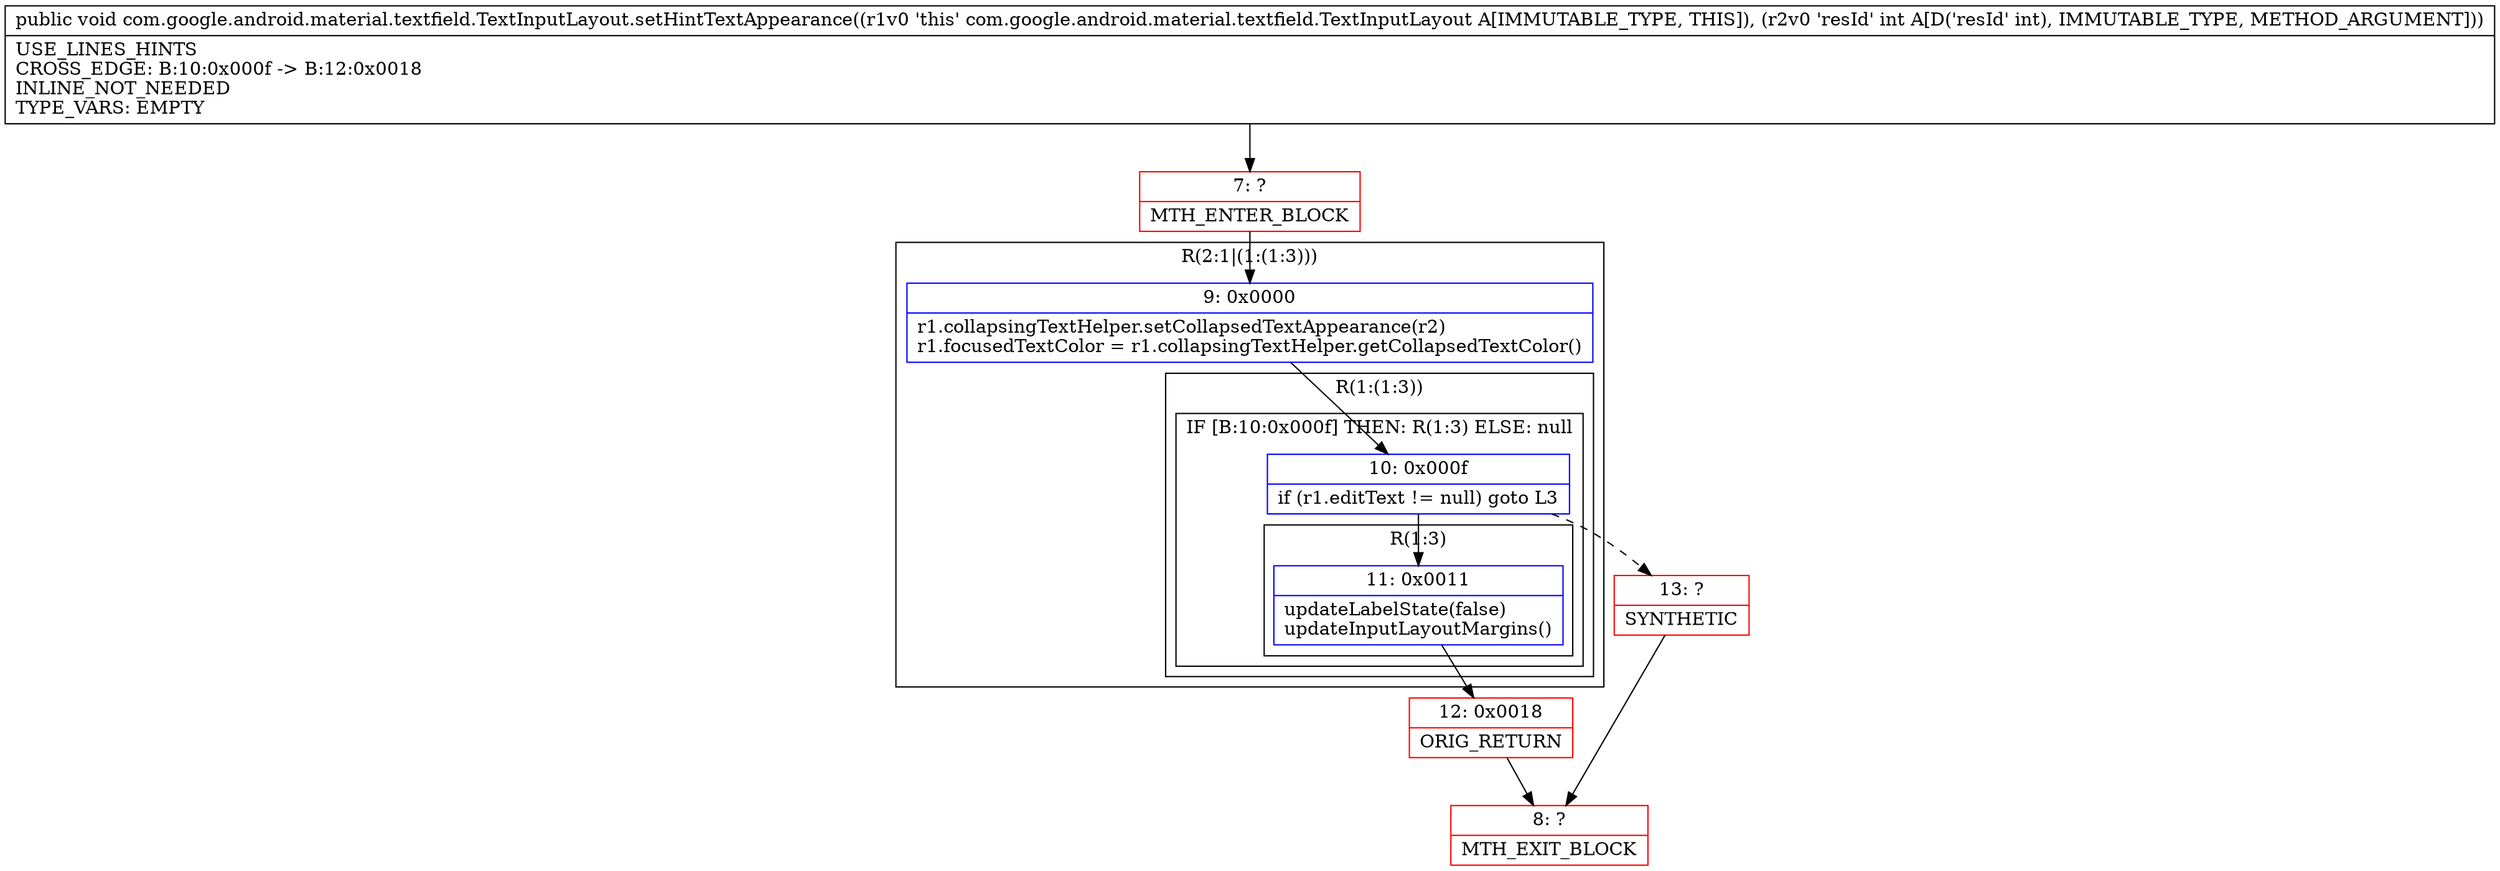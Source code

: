 digraph "CFG forcom.google.android.material.textfield.TextInputLayout.setHintTextAppearance(I)V" {
subgraph cluster_Region_445480447 {
label = "R(2:1|(1:(1:3)))";
node [shape=record,color=blue];
Node_9 [shape=record,label="{9\:\ 0x0000|r1.collapsingTextHelper.setCollapsedTextAppearance(r2)\lr1.focusedTextColor = r1.collapsingTextHelper.getCollapsedTextColor()\l}"];
subgraph cluster_Region_271722875 {
label = "R(1:(1:3))";
node [shape=record,color=blue];
subgraph cluster_IfRegion_1120446549 {
label = "IF [B:10:0x000f] THEN: R(1:3) ELSE: null";
node [shape=record,color=blue];
Node_10 [shape=record,label="{10\:\ 0x000f|if (r1.editText != null) goto L3\l}"];
subgraph cluster_Region_1830550285 {
label = "R(1:3)";
node [shape=record,color=blue];
Node_11 [shape=record,label="{11\:\ 0x0011|updateLabelState(false)\lupdateInputLayoutMargins()\l}"];
}
}
}
}
Node_7 [shape=record,color=red,label="{7\:\ ?|MTH_ENTER_BLOCK\l}"];
Node_12 [shape=record,color=red,label="{12\:\ 0x0018|ORIG_RETURN\l}"];
Node_8 [shape=record,color=red,label="{8\:\ ?|MTH_EXIT_BLOCK\l}"];
Node_13 [shape=record,color=red,label="{13\:\ ?|SYNTHETIC\l}"];
MethodNode[shape=record,label="{public void com.google.android.material.textfield.TextInputLayout.setHintTextAppearance((r1v0 'this' com.google.android.material.textfield.TextInputLayout A[IMMUTABLE_TYPE, THIS]), (r2v0 'resId' int A[D('resId' int), IMMUTABLE_TYPE, METHOD_ARGUMENT]))  | USE_LINES_HINTS\lCROSS_EDGE: B:10:0x000f \-\> B:12:0x0018\lINLINE_NOT_NEEDED\lTYPE_VARS: EMPTY\l}"];
MethodNode -> Node_7;Node_9 -> Node_10;
Node_10 -> Node_11;
Node_10 -> Node_13[style=dashed];
Node_11 -> Node_12;
Node_7 -> Node_9;
Node_12 -> Node_8;
Node_13 -> Node_8;
}

